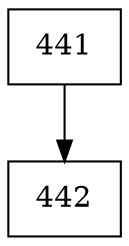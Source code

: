 digraph G {
  node [shape=record];
  node0 [label="{441}"];
  node0 -> node1;
  node1 [label="{442}"];
}
